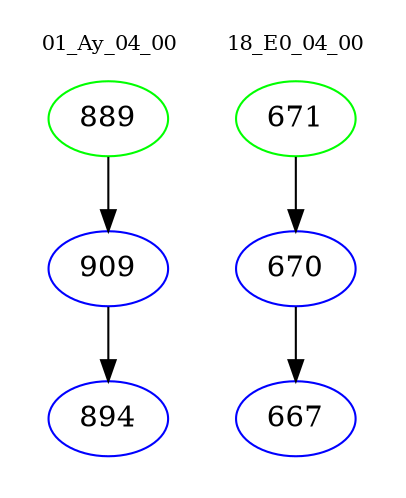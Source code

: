 digraph{
subgraph cluster_0 {
color = white
label = "01_Ay_04_00";
fontsize=10;
T0_889 [label="889", color="green"]
T0_889 -> T0_909 [color="black"]
T0_909 [label="909", color="blue"]
T0_909 -> T0_894 [color="black"]
T0_894 [label="894", color="blue"]
}
subgraph cluster_1 {
color = white
label = "18_E0_04_00";
fontsize=10;
T1_671 [label="671", color="green"]
T1_671 -> T1_670 [color="black"]
T1_670 [label="670", color="blue"]
T1_670 -> T1_667 [color="black"]
T1_667 [label="667", color="blue"]
}
}

